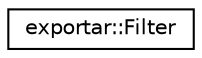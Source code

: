 digraph "Gráfico de Hierarquia de Classes"
{
  edge [fontname="Helvetica",fontsize="10",labelfontname="Helvetica",labelfontsize="10"];
  node [fontname="Helvetica",fontsize="10",shape=record];
  rankdir="LR";
  Node0 [label="exportar::Filter",height=0.2,width=0.4,color="black", fillcolor="white", style="filled",URL="$d3/d9b/classexportar_1_1Filter.html"];
}
